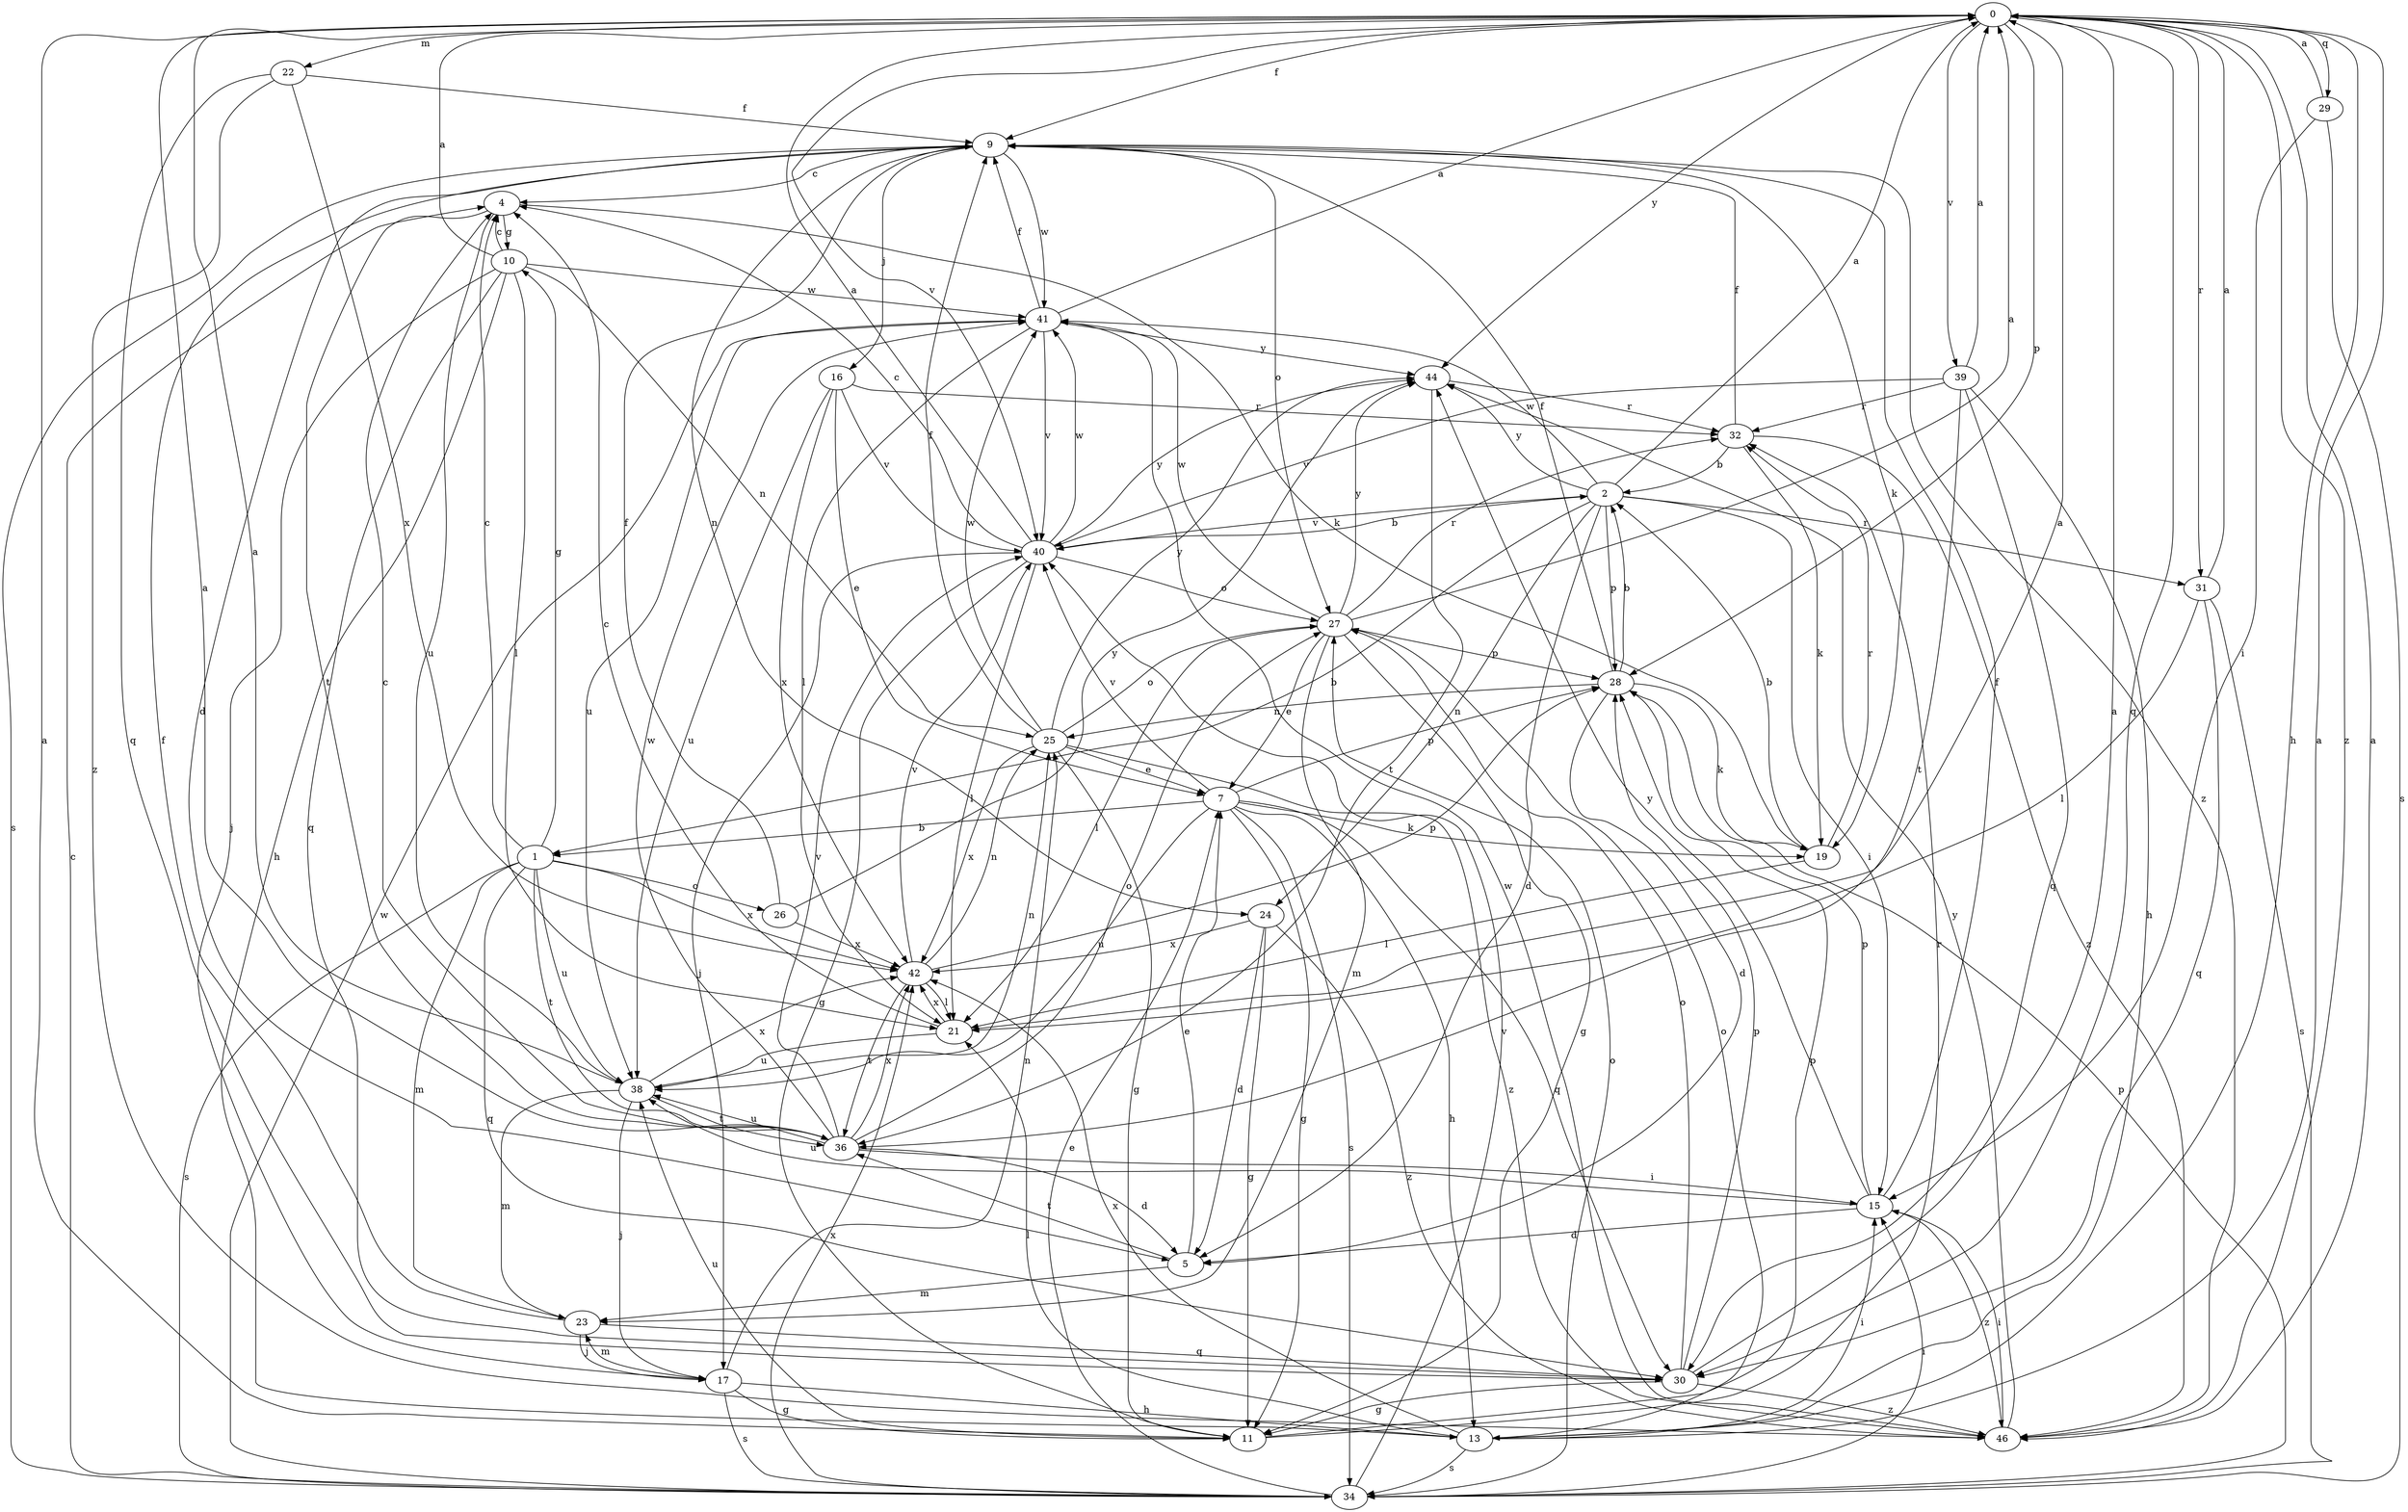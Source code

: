 strict digraph  {
0;
1;
2;
4;
5;
7;
9;
10;
11;
13;
15;
16;
17;
19;
21;
22;
23;
24;
25;
26;
27;
28;
29;
30;
31;
32;
34;
36;
38;
39;
40;
41;
42;
44;
46;
0 -> 9  [label=f];
0 -> 13  [label=h];
0 -> 22  [label=m];
0 -> 28  [label=p];
0 -> 29  [label=q];
0 -> 30  [label=q];
0 -> 31  [label=r];
0 -> 39  [label=v];
0 -> 40  [label=v];
0 -> 44  [label=y];
0 -> 46  [label=z];
1 -> 4  [label=c];
1 -> 10  [label=g];
1 -> 23  [label=m];
1 -> 26  [label=o];
1 -> 30  [label=q];
1 -> 34  [label=s];
1 -> 36  [label=t];
1 -> 38  [label=u];
1 -> 42  [label=x];
2 -> 0  [label=a];
2 -> 1  [label=b];
2 -> 5  [label=d];
2 -> 15  [label=i];
2 -> 24  [label=n];
2 -> 28  [label=p];
2 -> 31  [label=r];
2 -> 40  [label=v];
2 -> 41  [label=w];
2 -> 44  [label=y];
4 -> 10  [label=g];
4 -> 19  [label=k];
4 -> 36  [label=t];
4 -> 38  [label=u];
5 -> 7  [label=e];
5 -> 23  [label=m];
5 -> 36  [label=t];
7 -> 1  [label=b];
7 -> 11  [label=g];
7 -> 13  [label=h];
7 -> 19  [label=k];
7 -> 28  [label=p];
7 -> 30  [label=q];
7 -> 34  [label=s];
7 -> 38  [label=u];
7 -> 40  [label=v];
9 -> 4  [label=c];
9 -> 5  [label=d];
9 -> 16  [label=j];
9 -> 19  [label=k];
9 -> 24  [label=n];
9 -> 27  [label=o];
9 -> 34  [label=s];
9 -> 41  [label=w];
9 -> 46  [label=z];
10 -> 0  [label=a];
10 -> 4  [label=c];
10 -> 13  [label=h];
10 -> 17  [label=j];
10 -> 21  [label=l];
10 -> 25  [label=n];
10 -> 30  [label=q];
10 -> 41  [label=w];
11 -> 0  [label=a];
11 -> 28  [label=p];
11 -> 32  [label=r];
11 -> 38  [label=u];
13 -> 0  [label=a];
13 -> 15  [label=i];
13 -> 21  [label=l];
13 -> 27  [label=o];
13 -> 34  [label=s];
13 -> 42  [label=x];
15 -> 5  [label=d];
15 -> 9  [label=f];
15 -> 28  [label=p];
15 -> 38  [label=u];
15 -> 44  [label=y];
15 -> 46  [label=z];
16 -> 7  [label=e];
16 -> 32  [label=r];
16 -> 38  [label=u];
16 -> 40  [label=v];
16 -> 42  [label=x];
17 -> 11  [label=g];
17 -> 13  [label=h];
17 -> 23  [label=m];
17 -> 25  [label=n];
17 -> 34  [label=s];
19 -> 2  [label=b];
19 -> 21  [label=l];
19 -> 32  [label=r];
21 -> 0  [label=a];
21 -> 4  [label=c];
21 -> 38  [label=u];
21 -> 42  [label=x];
22 -> 9  [label=f];
22 -> 30  [label=q];
22 -> 42  [label=x];
22 -> 46  [label=z];
23 -> 9  [label=f];
23 -> 17  [label=j];
23 -> 30  [label=q];
24 -> 5  [label=d];
24 -> 11  [label=g];
24 -> 42  [label=x];
24 -> 46  [label=z];
25 -> 7  [label=e];
25 -> 9  [label=f];
25 -> 11  [label=g];
25 -> 27  [label=o];
25 -> 41  [label=w];
25 -> 42  [label=x];
25 -> 44  [label=y];
25 -> 46  [label=z];
26 -> 9  [label=f];
26 -> 42  [label=x];
26 -> 44  [label=y];
27 -> 0  [label=a];
27 -> 7  [label=e];
27 -> 11  [label=g];
27 -> 21  [label=l];
27 -> 23  [label=m];
27 -> 28  [label=p];
27 -> 32  [label=r];
27 -> 41  [label=w];
27 -> 44  [label=y];
28 -> 2  [label=b];
28 -> 5  [label=d];
28 -> 9  [label=f];
28 -> 19  [label=k];
28 -> 25  [label=n];
29 -> 0  [label=a];
29 -> 15  [label=i];
29 -> 34  [label=s];
30 -> 0  [label=a];
30 -> 11  [label=g];
30 -> 27  [label=o];
30 -> 28  [label=p];
30 -> 46  [label=z];
31 -> 0  [label=a];
31 -> 21  [label=l];
31 -> 30  [label=q];
31 -> 34  [label=s];
32 -> 2  [label=b];
32 -> 9  [label=f];
32 -> 19  [label=k];
32 -> 46  [label=z];
34 -> 4  [label=c];
34 -> 7  [label=e];
34 -> 15  [label=i];
34 -> 27  [label=o];
34 -> 28  [label=p];
34 -> 40  [label=v];
34 -> 41  [label=w];
34 -> 42  [label=x];
36 -> 0  [label=a];
36 -> 4  [label=c];
36 -> 5  [label=d];
36 -> 15  [label=i];
36 -> 27  [label=o];
36 -> 38  [label=u];
36 -> 40  [label=v];
36 -> 41  [label=w];
36 -> 42  [label=x];
38 -> 0  [label=a];
38 -> 17  [label=j];
38 -> 23  [label=m];
38 -> 25  [label=n];
38 -> 36  [label=t];
38 -> 42  [label=x];
39 -> 0  [label=a];
39 -> 13  [label=h];
39 -> 30  [label=q];
39 -> 32  [label=r];
39 -> 36  [label=t];
39 -> 40  [label=v];
40 -> 0  [label=a];
40 -> 2  [label=b];
40 -> 4  [label=c];
40 -> 11  [label=g];
40 -> 17  [label=j];
40 -> 21  [label=l];
40 -> 27  [label=o];
40 -> 41  [label=w];
40 -> 44  [label=y];
41 -> 0  [label=a];
41 -> 9  [label=f];
41 -> 21  [label=l];
41 -> 38  [label=u];
41 -> 40  [label=v];
41 -> 44  [label=y];
42 -> 21  [label=l];
42 -> 25  [label=n];
42 -> 28  [label=p];
42 -> 36  [label=t];
42 -> 40  [label=v];
44 -> 32  [label=r];
44 -> 36  [label=t];
46 -> 0  [label=a];
46 -> 15  [label=i];
46 -> 41  [label=w];
46 -> 44  [label=y];
}
